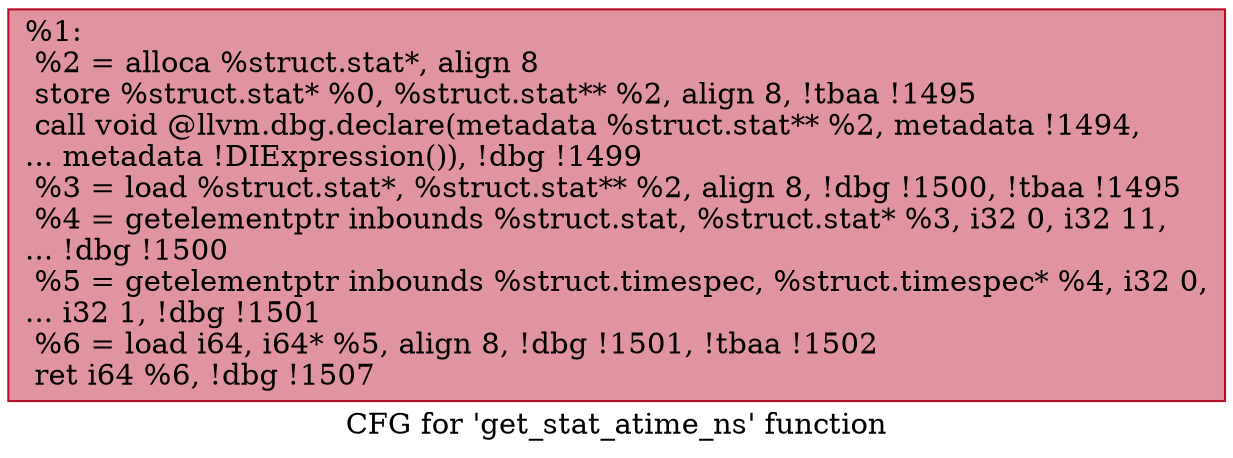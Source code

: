 digraph "CFG for 'get_stat_atime_ns' function" {
	label="CFG for 'get_stat_atime_ns' function";

	Node0x1152be0 [shape=record,color="#b70d28ff", style=filled, fillcolor="#b70d2870",label="{%1:\l  %2 = alloca %struct.stat*, align 8\l  store %struct.stat* %0, %struct.stat** %2, align 8, !tbaa !1495\l  call void @llvm.dbg.declare(metadata %struct.stat** %2, metadata !1494,\l... metadata !DIExpression()), !dbg !1499\l  %3 = load %struct.stat*, %struct.stat** %2, align 8, !dbg !1500, !tbaa !1495\l  %4 = getelementptr inbounds %struct.stat, %struct.stat* %3, i32 0, i32 11,\l... !dbg !1500\l  %5 = getelementptr inbounds %struct.timespec, %struct.timespec* %4, i32 0,\l... i32 1, !dbg !1501\l  %6 = load i64, i64* %5, align 8, !dbg !1501, !tbaa !1502\l  ret i64 %6, !dbg !1507\l}"];
}
